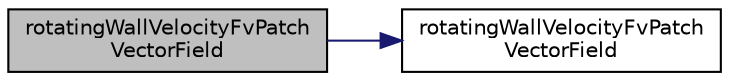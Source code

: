 digraph "rotatingWallVelocityFvPatchVectorField"
{
  bgcolor="transparent";
  edge [fontname="Helvetica",fontsize="10",labelfontname="Helvetica",labelfontsize="10"];
  node [fontname="Helvetica",fontsize="10",shape=record];
  rankdir="LR";
  Node1 [label="rotatingWallVelocityFvPatch\lVectorField",height=0.2,width=0.4,color="black", fillcolor="grey75", style="filled", fontcolor="black"];
  Node1 -> Node2 [color="midnightblue",fontsize="10",style="solid",fontname="Helvetica"];
  Node2 [label="rotatingWallVelocityFvPatch\lVectorField",height=0.2,width=0.4,color="black",URL="$a02219.html#ae7ae83ad279e6fc806f7912c82ec35ec",tooltip="Construct from patch and internal field. "];
}
